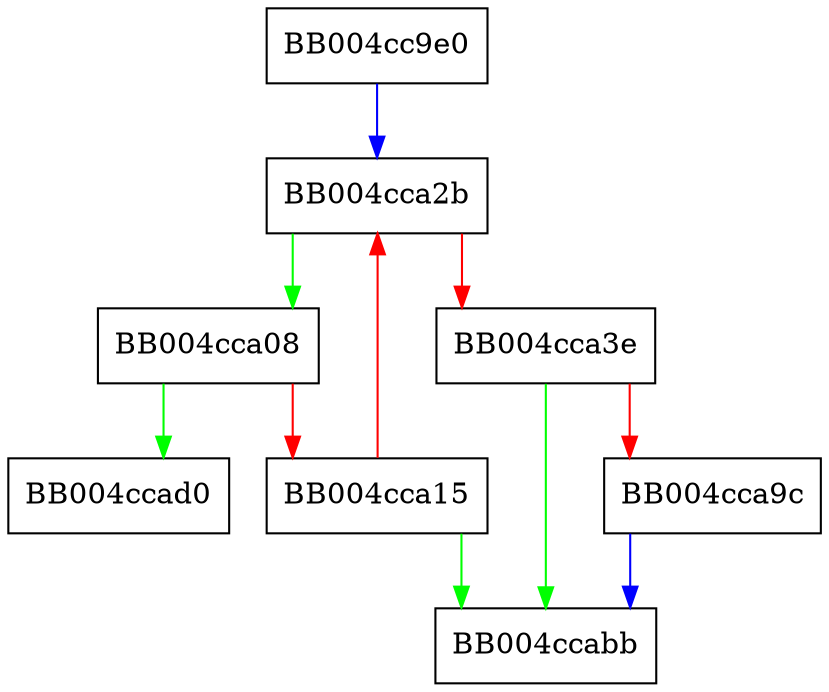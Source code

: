 digraph tls_read_record {
  node [shape="box"];
  graph [splines=ortho];
  BB004cc9e0 -> BB004cca2b [color="blue"];
  BB004cca08 -> BB004ccad0 [color="green"];
  BB004cca08 -> BB004cca15 [color="red"];
  BB004cca15 -> BB004ccabb [color="green"];
  BB004cca15 -> BB004cca2b [color="red"];
  BB004cca2b -> BB004cca08 [color="green"];
  BB004cca2b -> BB004cca3e [color="red"];
  BB004cca3e -> BB004ccabb [color="green"];
  BB004cca3e -> BB004cca9c [color="red"];
  BB004cca9c -> BB004ccabb [color="blue"];
}